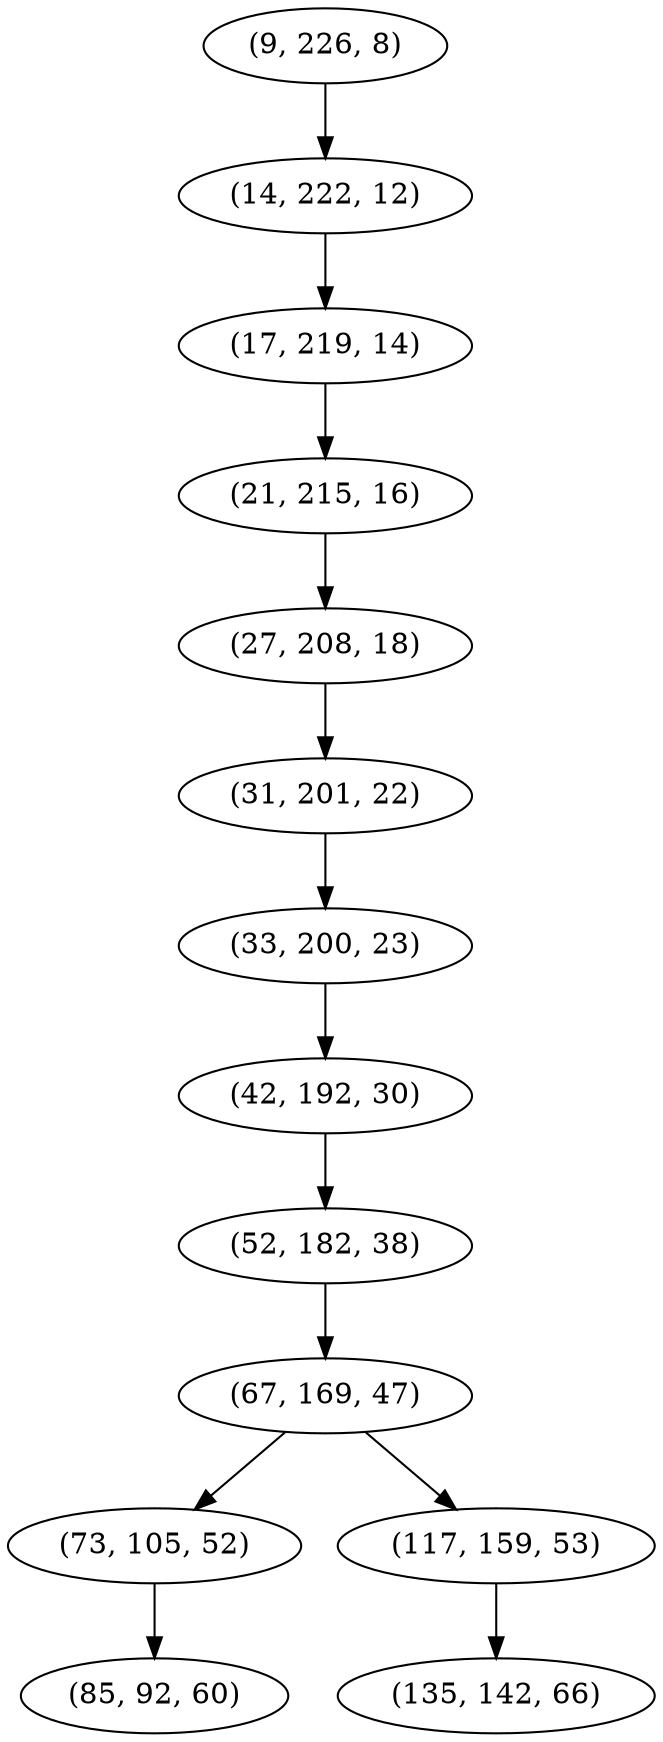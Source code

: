 digraph tree {
    "(9, 226, 8)";
    "(14, 222, 12)";
    "(17, 219, 14)";
    "(21, 215, 16)";
    "(27, 208, 18)";
    "(31, 201, 22)";
    "(33, 200, 23)";
    "(42, 192, 30)";
    "(52, 182, 38)";
    "(67, 169, 47)";
    "(73, 105, 52)";
    "(85, 92, 60)";
    "(117, 159, 53)";
    "(135, 142, 66)";
    "(9, 226, 8)" -> "(14, 222, 12)";
    "(14, 222, 12)" -> "(17, 219, 14)";
    "(17, 219, 14)" -> "(21, 215, 16)";
    "(21, 215, 16)" -> "(27, 208, 18)";
    "(27, 208, 18)" -> "(31, 201, 22)";
    "(31, 201, 22)" -> "(33, 200, 23)";
    "(33, 200, 23)" -> "(42, 192, 30)";
    "(42, 192, 30)" -> "(52, 182, 38)";
    "(52, 182, 38)" -> "(67, 169, 47)";
    "(67, 169, 47)" -> "(73, 105, 52)";
    "(67, 169, 47)" -> "(117, 159, 53)";
    "(73, 105, 52)" -> "(85, 92, 60)";
    "(117, 159, 53)" -> "(135, 142, 66)";
}
